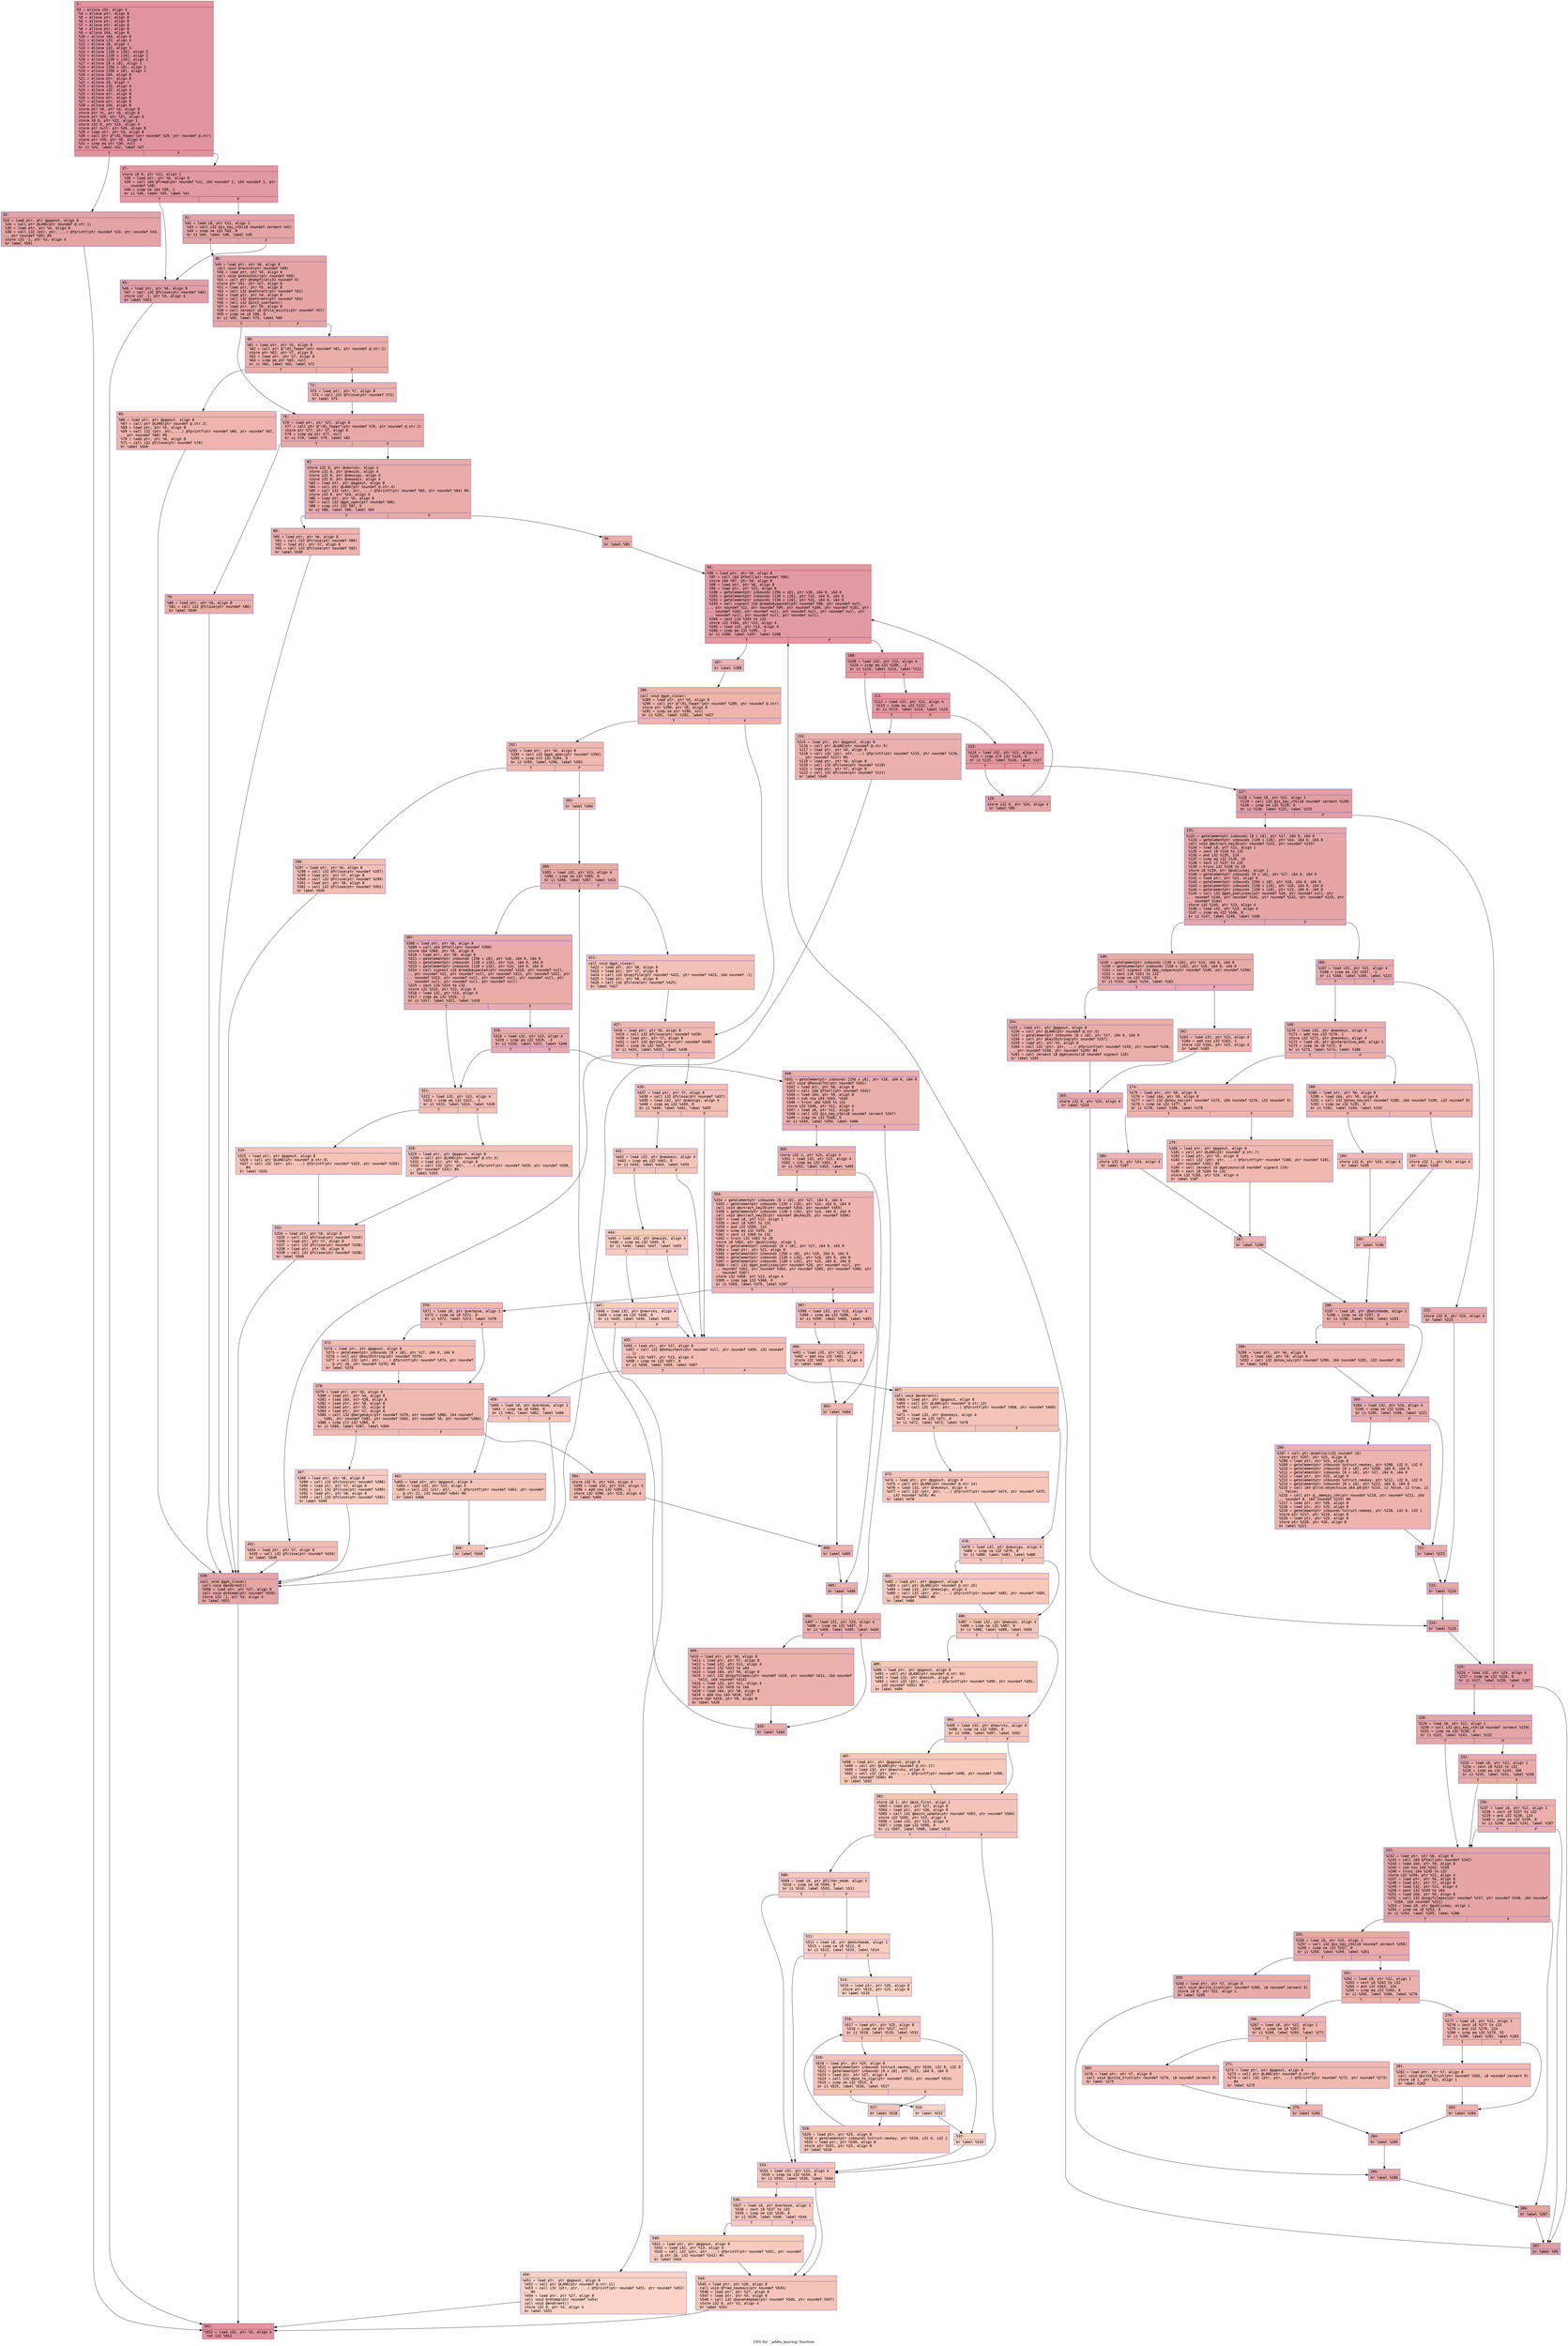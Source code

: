 digraph "CFG for '_addto_keyring' function" {
	label="CFG for '_addto_keyring' function";

	Node0x600001f764e0 [shape=record,color="#b70d28ff", style=filled, fillcolor="#b70d2870" fontname="Courier",label="{2:\l|  %3 = alloca i32, align 4\l  %4 = alloca ptr, align 8\l  %5 = alloca ptr, align 8\l  %6 = alloca ptr, align 8\l  %7 = alloca ptr, align 8\l  %8 = alloca ptr, align 8\l  %9 = alloca i64, align 8\l  %10 = alloca i64, align 8\l  %11 = alloca i32, align 4\l  %12 = alloca i8, align 1\l  %13 = alloca i32, align 4\l  %14 = alloca [130 x i16], align 2\l  %15 = alloca [130 x i16], align 2\l  %16 = alloca [130 x i16], align 2\l  %17 = alloca [8 x i8], align 1\l  %18 = alloca [256 x i8], align 1\l  %19 = alloca [256 x i8], align 1\l  %20 = alloca i64, align 8\l  %21 = alloca ptr, align 8\l  %22 = alloca i8, align 1\l  %23 = alloca i32, align 4\l  %24 = alloca i32, align 4\l  %25 = alloca ptr, align 8\l  %26 = alloca ptr, align 8\l  %27 = alloca ptr, align 8\l  %28 = alloca i64, align 8\l  store ptr %0, ptr %4, align 8\l  store ptr %1, ptr %5, align 8\l  store ptr %20, ptr %21, align 8\l  store i8 0, ptr %22, align 1\l  store i32 0, ptr %23, align 4\l  store ptr null, ptr %26, align 8\l  %29 = load ptr, ptr %4, align 8\l  %30 = call ptr @\"\\01_fopen\"(ptr noundef %29, ptr noundef @.str)\l  store ptr %30, ptr %6, align 8\l  %31 = icmp eq ptr %30, null\l  br i1 %31, label %32, label %37\l|{<s0>T|<s1>F}}"];
	Node0x600001f764e0:s0 -> Node0x600001f76530[tooltip="2 -> 32\nProbability 37.50%" ];
	Node0x600001f764e0:s1 -> Node0x600001f76580[tooltip="2 -> 37\nProbability 62.50%" ];
	Node0x600001f76530 [shape=record,color="#3d50c3ff", style=filled, fillcolor="#c32e3170" fontname="Courier",label="{32:\l|  %33 = load ptr, ptr @pgpout, align 8\l  %34 = call ptr @LANG(ptr noundef @.str.1)\l  %35 = load ptr, ptr %4, align 8\l  %36 = call i32 (ptr, ptr, ...) @fprintf(ptr noundef %33, ptr noundef %34,\l... ptr noundef %35) #4\l  store i32 -1, ptr %3, align 4\l  br label %551\l}"];
	Node0x600001f76530 -> Node0x600001f70c80[tooltip="32 -> 551\nProbability 100.00%" ];
	Node0x600001f76580 [shape=record,color="#b70d28ff", style=filled, fillcolor="#bb1b2c70" fontname="Courier",label="{37:\l|  store i8 0, ptr %12, align 1\l  %38 = load ptr, ptr %6, align 8\l  %39 = call i64 @fread(ptr noundef %12, i64 noundef 1, i64 noundef 1, ptr\l... noundef %38)\l  %40 = icmp ne i64 %39, 1\l  br i1 %40, label %45, label %41\l|{<s0>T|<s1>F}}"];
	Node0x600001f76580:s0 -> Node0x600001f76620[tooltip="37 -> 45\nProbability 50.00%" ];
	Node0x600001f76580:s1 -> Node0x600001f765d0[tooltip="37 -> 41\nProbability 50.00%" ];
	Node0x600001f765d0 [shape=record,color="#3d50c3ff", style=filled, fillcolor="#c32e3170" fontname="Courier",label="{41:\l|  %42 = load i8, ptr %12, align 1\l  %43 = call i32 @is_key_ctb(i8 noundef zeroext %42)\l  %44 = icmp ne i32 %43, 0\l  br i1 %44, label %48, label %45\l|{<s0>T|<s1>F}}"];
	Node0x600001f765d0:s0 -> Node0x600001f76670[tooltip="41 -> 48\nProbability 62.50%" ];
	Node0x600001f765d0:s1 -> Node0x600001f76620[tooltip="41 -> 45\nProbability 37.50%" ];
	Node0x600001f76620 [shape=record,color="#3d50c3ff", style=filled, fillcolor="#be242e70" fontname="Courier",label="{45:\l|  %46 = load ptr, ptr %6, align 8\l  %47 = call i32 @fclose(ptr noundef %46)\l  store i32 -1, ptr %3, align 4\l  br label %551\l}"];
	Node0x600001f76620 -> Node0x600001f70c80[tooltip="45 -> 551\nProbability 100.00%" ];
	Node0x600001f76670 [shape=record,color="#3d50c3ff", style=filled, fillcolor="#c5333470" fontname="Courier",label="{48:\l|  %49 = load ptr, ptr %6, align 8\l  call void @rewind(ptr noundef %49)\l  %50 = load ptr, ptr %5, align 8\l  call void @setoutdir(ptr noundef %50)\l  %51 = call ptr @tempfile(i32 noundef 0)\l  store ptr %51, ptr %27, align 8\l  %52 = load ptr, ptr %5, align 8\l  %53 = call i32 @setkrent(ptr noundef %52)\l  %54 = load ptr, ptr %4, align 8\l  %55 = call i32 @setkrent(ptr noundef %54)\l  %56 = call i32 @init_userhash()\l  %57 = load ptr, ptr %5, align 8\l  %58 = call zeroext i8 @file_exists(ptr noundef %57)\l  %59 = icmp ne i8 %58, 0\l  br i1 %59, label %75, label %60\l|{<s0>T|<s1>F}}"];
	Node0x600001f76670:s0 -> Node0x600001f767b0[tooltip="48 -> 75\nProbability 62.50%" ];
	Node0x600001f76670:s1 -> Node0x600001f766c0[tooltip="48 -> 60\nProbability 37.50%" ];
	Node0x600001f766c0 [shape=record,color="#3d50c3ff", style=filled, fillcolor="#d0473d70" fontname="Courier",label="{60:\l|  %61 = load ptr, ptr %5, align 8\l  %62 = call ptr @\"\\01_fopen\"(ptr noundef %61, ptr noundef @.str.2)\l  store ptr %62, ptr %7, align 8\l  %63 = load ptr, ptr %7, align 8\l  %64 = icmp eq ptr %63, null\l  br i1 %64, label %65, label %72\l|{<s0>T|<s1>F}}"];
	Node0x600001f766c0:s0 -> Node0x600001f76710[tooltip="60 -> 65\nProbability 37.50%" ];
	Node0x600001f766c0:s1 -> Node0x600001f76760[tooltip="60 -> 72\nProbability 62.50%" ];
	Node0x600001f76710 [shape=record,color="#3d50c3ff", style=filled, fillcolor="#d8564670" fontname="Courier",label="{65:\l|  %66 = load ptr, ptr @pgpout, align 8\l  %67 = call ptr @LANG(ptr noundef @.str.3)\l  %68 = load ptr, ptr %5, align 8\l  %69 = call i32 (ptr, ptr, ...) @fprintf(ptr noundef %66, ptr noundef %67,\l... ptr noundef %68) #4\l  %70 = load ptr, ptr %6, align 8\l  %71 = call i32 @fclose(ptr noundef %70)\l  br label %549\l}"];
	Node0x600001f76710 -> Node0x600001f70c30[tooltip="65 -> 549\nProbability 100.00%" ];
	Node0x600001f76760 [shape=record,color="#3d50c3ff", style=filled, fillcolor="#d24b4070" fontname="Courier",label="{72:\l|  %73 = load ptr, ptr %7, align 8\l  %74 = call i32 @fclose(ptr noundef %73)\l  br label %75\l}"];
	Node0x600001f76760 -> Node0x600001f767b0[tooltip="72 -> 75\nProbability 100.00%" ];
	Node0x600001f767b0 [shape=record,color="#3d50c3ff", style=filled, fillcolor="#ca3b3770" fontname="Courier",label="{75:\l|  %76 = load ptr, ptr %27, align 8\l  %77 = call ptr @\"\\01_fopen\"(ptr noundef %76, ptr noundef @.str.2)\l  store ptr %77, ptr %7, align 8\l  %78 = icmp eq ptr %77, null\l  br i1 %78, label %79, label %82\l|{<s0>T|<s1>F}}"];
	Node0x600001f767b0:s0 -> Node0x600001f76800[tooltip="75 -> 79\nProbability 37.50%" ];
	Node0x600001f767b0:s1 -> Node0x600001f76850[tooltip="75 -> 82\nProbability 62.50%" ];
	Node0x600001f76800 [shape=record,color="#3d50c3ff", style=filled, fillcolor="#d0473d70" fontname="Courier",label="{79:\l|  %80 = load ptr, ptr %6, align 8\l  %81 = call i32 @fclose(ptr noundef %80)\l  br label %549\l}"];
	Node0x600001f76800 -> Node0x600001f70c30[tooltip="79 -> 549\nProbability 100.00%" ];
	Node0x600001f76850 [shape=record,color="#3d50c3ff", style=filled, fillcolor="#cc403a70" fontname="Courier",label="{82:\l|  store i32 0, ptr @newrvks, align 4\l  store i32 0, ptr @newids, align 4\l  store i32 0, ptr @newsigs, align 4\l  store i32 0, ptr @newkeys, align 4\l  %83 = load ptr, ptr @pgpout, align 8\l  %84 = call ptr @LANG(ptr noundef @.str.4)\l  %85 = call i32 (ptr, ptr, ...) @fprintf(ptr noundef %83, ptr noundef %84) #4\l  store i32 0, ptr %24, align 4\l  %86 = load ptr, ptr %5, align 8\l  %87 = call i32 @gpk_open(ptr noundef %86)\l  %88 = icmp slt i32 %87, 0\l  br i1 %88, label %89, label %94\l|{<s0>T|<s1>F}}"];
	Node0x600001f76850:s0 -> Node0x600001f768a0[tooltip="82 -> 89\nProbability 37.50%" ];
	Node0x600001f76850:s1 -> Node0x600001f768f0[tooltip="82 -> 94\nProbability 62.50%" ];
	Node0x600001f768a0 [shape=record,color="#3d50c3ff", style=filled, fillcolor="#d6524470" fontname="Courier",label="{89:\l|  %90 = load ptr, ptr %6, align 8\l  %91 = call i32 @fclose(ptr noundef %90)\l  %92 = load ptr, ptr %7, align 8\l  %93 = call i32 @fclose(ptr noundef %92)\l  br label %549\l}"];
	Node0x600001f768a0 -> Node0x600001f70c30[tooltip="89 -> 549\nProbability 100.00%" ];
	Node0x600001f768f0 [shape=record,color="#3d50c3ff", style=filled, fillcolor="#d0473d70" fontname="Courier",label="{94:\l|  br label %95\l}"];
	Node0x600001f768f0 -> Node0x600001f76940[tooltip="94 -> 95\nProbability 100.00%" ];
	Node0x600001f76940 [shape=record,color="#b70d28ff", style=filled, fillcolor="#bb1b2c70" fontname="Courier",label="{95:\l|  %96 = load ptr, ptr %6, align 8\l  %97 = call i64 @ftell(ptr noundef %96)\l  store i64 %97, ptr %9, align 8\l  %98 = load ptr, ptr %6, align 8\l  %99 = load ptr, ptr %21, align 8\l  %100 = getelementptr inbounds [256 x i8], ptr %18, i64 0, i64 0\l  %101 = getelementptr inbounds [130 x i16], ptr %14, i64 0, i64 0\l  %102 = getelementptr inbounds [130 x i16], ptr %15, i64 0, i64 0\l  %103 = call signext i16 @readkeypacket(ptr noundef %98, ptr noundef null,\l... ptr noundef %12, ptr noundef %99, ptr noundef %100, ptr noundef %101, ptr\l... noundef %102, ptr noundef null, ptr noundef null, ptr noundef null, ptr\l... noundef null, ptr noundef null, ptr noundef null)\l  %104 = sext i16 %103 to i32\l  store i32 %104, ptr %13, align 4\l  %105 = load i32, ptr %13, align 4\l  %106 = icmp eq i32 %105, -1\l  br i1 %106, label %107, label %108\l|{<s0>T|<s1>F}}"];
	Node0x600001f76940:s0 -> Node0x600001f76990[tooltip="95 -> 107\nProbability 3.12%" ];
	Node0x600001f76940:s1 -> Node0x600001f769e0[tooltip="95 -> 108\nProbability 96.88%" ];
	Node0x600001f76990 [shape=record,color="#3d50c3ff", style=filled, fillcolor="#d8564670" fontname="Courier",label="{107:\l|  br label %288\l}"];
	Node0x600001f76990 -> Node0x600001f778e0[tooltip="107 -> 288\nProbability 100.00%" ];
	Node0x600001f769e0 [shape=record,color="#b70d28ff", style=filled, fillcolor="#bb1b2c70" fontname="Courier",label="{108:\l|  %109 = load i32, ptr %13, align 4\l  %110 = icmp eq i32 %109, -2\l  br i1 %110, label %114, label %111\l|{<s0>T|<s1>F}}"];
	Node0x600001f769e0:s0 -> Node0x600001f76a80[tooltip="108 -> 114\nProbability 3.12%" ];
	Node0x600001f769e0:s1 -> Node0x600001f76a30[tooltip="108 -> 111\nProbability 96.88%" ];
	Node0x600001f76a30 [shape=record,color="#b70d28ff", style=filled, fillcolor="#bb1b2c70" fontname="Courier",label="{111:\l|  %112 = load i32, ptr %13, align 4\l  %113 = icmp eq i32 %112, -3\l  br i1 %113, label %114, label %123\l|{<s0>T|<s1>F}}"];
	Node0x600001f76a30:s0 -> Node0x600001f76a80[tooltip="111 -> 114\nProbability 3.12%" ];
	Node0x600001f76a30:s1 -> Node0x600001f76ad0[tooltip="111 -> 123\nProbability 96.88%" ];
	Node0x600001f76a80 [shape=record,color="#3d50c3ff", style=filled, fillcolor="#d24b4070" fontname="Courier",label="{114:\l|  %115 = load ptr, ptr @pgpout, align 8\l  %116 = call ptr @LANG(ptr noundef @.str.5)\l  %117 = load ptr, ptr %4, align 8\l  %118 = call i32 (ptr, ptr, ...) @fprintf(ptr noundef %115, ptr noundef %116,\l... ptr noundef %117) #4\l  %119 = load ptr, ptr %6, align 8\l  %120 = call i32 @fclose(ptr noundef %119)\l  %121 = load ptr, ptr %7, align 8\l  %122 = call i32 @fclose(ptr noundef %121)\l  br label %549\l}"];
	Node0x600001f76a80 -> Node0x600001f70c30[tooltip="114 -> 549\nProbability 100.00%" ];
	Node0x600001f76ad0 [shape=record,color="#b70d28ff", style=filled, fillcolor="#bb1b2c70" fontname="Courier",label="{123:\l|  %124 = load i32, ptr %13, align 4\l  %125 = icmp slt i32 %124, 0\l  br i1 %125, label %126, label %127\l|{<s0>T|<s1>F}}"];
	Node0x600001f76ad0:s0 -> Node0x600001f76b20[tooltip="123 -> 126\nProbability 37.50%" ];
	Node0x600001f76ad0:s1 -> Node0x600001f76b70[tooltip="123 -> 127\nProbability 62.50%" ];
	Node0x600001f76b20 [shape=record,color="#3d50c3ff", style=filled, fillcolor="#c5333470" fontname="Courier",label="{126:\l|  store i32 0, ptr %24, align 4\l  br label %95\l}"];
	Node0x600001f76b20 -> Node0x600001f76940[tooltip="126 -> 95\nProbability 100.00%" ];
	Node0x600001f76b70 [shape=record,color="#3d50c3ff", style=filled, fillcolor="#be242e70" fontname="Courier",label="{127:\l|  %128 = load i8, ptr %12, align 1\l  %129 = call i32 @is_key_ctb(i8 noundef zeroext %128)\l  %130 = icmp ne i32 %129, 0\l  br i1 %130, label %131, label %225\l|{<s0>T|<s1>F}}"];
	Node0x600001f76b70:s0 -> Node0x600001f76bc0[tooltip="127 -> 131\nProbability 62.50%" ];
	Node0x600001f76b70:s1 -> Node0x600001f772f0[tooltip="127 -> 225\nProbability 37.50%" ];
	Node0x600001f76bc0 [shape=record,color="#3d50c3ff", style=filled, fillcolor="#c5333470" fontname="Courier",label="{131:\l|  %132 = getelementptr inbounds [8 x i8], ptr %17, i64 0, i64 0\l  %133 = getelementptr inbounds [130 x i16], ptr %14, i64 0, i64 0\l  call void @extract_keyID(ptr noundef %132, ptr noundef %133)\l  %134 = load i8, ptr %12, align 1\l  %135 = zext i8 %134 to i32\l  %136 = and i32 %135, 124\l  %137 = icmp eq i32 %136, 24\l  %138 = zext i1 %137 to i32\l  %139 = trunc i32 %138 to i8\l  store i8 %139, ptr @publickey, align 1\l  %140 = getelementptr inbounds [8 x i8], ptr %17, i64 0, i64 0\l  %141 = load ptr, ptr %21, align 8\l  %142 = getelementptr inbounds [256 x i8], ptr %18, i64 0, i64 0\l  %143 = getelementptr inbounds [130 x i16], ptr %16, i64 0, i64 0\l  %144 = getelementptr inbounds [130 x i16], ptr %15, i64 0, i64 0\l  %145 = call i32 @get_publickey(ptr noundef %10, ptr noundef null, ptr\l... noundef %140, ptr noundef %141, ptr noundef %142, ptr noundef %143, ptr\l... noundef %144)\l  store i32 %145, ptr %13, align 4\l  %146 = load i32, ptr %13, align 4\l  %147 = icmp eq i32 %146, 0\l  br i1 %147, label %148, label %166\l|{<s0>T|<s1>F}}"];
	Node0x600001f76bc0:s0 -> Node0x600001f76c10[tooltip="131 -> 148\nProbability 37.50%" ];
	Node0x600001f76bc0:s1 -> Node0x600001f76d50[tooltip="131 -> 166\nProbability 62.50%" ];
	Node0x600001f76c10 [shape=record,color="#3d50c3ff", style=filled, fillcolor="#cc403a70" fontname="Courier",label="{148:\l|  %149 = getelementptr inbounds [130 x i16], ptr %14, i64 0, i64 0\l  %150 = getelementptr inbounds [130 x i16], ptr %16, i64 0, i64 0\l  %151 = call signext i16 @mp_compare(ptr noundef %149, ptr noundef %150)\l  %152 = sext i16 %151 to i32\l  %153 = icmp ne i32 %152, 0\l  br i1 %153, label %154, label %162\l|{<s0>T|<s1>F}}"];
	Node0x600001f76c10:s0 -> Node0x600001f76c60[tooltip="148 -> 154\nProbability 62.50%" ];
	Node0x600001f76c10:s1 -> Node0x600001f76cb0[tooltip="148 -> 162\nProbability 37.50%" ];
	Node0x600001f76c60 [shape=record,color="#3d50c3ff", style=filled, fillcolor="#d0473d70" fontname="Courier",label="{154:\l|  %155 = load ptr, ptr @pgpout, align 8\l  %156 = call ptr @LANG(ptr noundef @.str.6)\l  %157 = getelementptr inbounds [8 x i8], ptr %17, i64 0, i64 0\l  %158 = call ptr @keyIDstring(ptr noundef %157)\l  %159 = load ptr, ptr %5, align 8\l  %160 = call i32 (ptr, ptr, ...) @fprintf(ptr noundef %155, ptr noundef %156,\l... ptr noundef %158, ptr noundef %159) #4\l  %161 = call zeroext i8 @getyesno(i8 noundef signext 110)\l  br label %165\l}"];
	Node0x600001f76c60 -> Node0x600001f76d00[tooltip="154 -> 165\nProbability 100.00%" ];
	Node0x600001f76cb0 [shape=record,color="#3d50c3ff", style=filled, fillcolor="#d6524470" fontname="Courier",label="{162:\l|  %163 = load i32, ptr %23, align 4\l  %164 = add nsw i32 %163, 1\l  store i32 %164, ptr %23, align 4\l  br label %165\l}"];
	Node0x600001f76cb0 -> Node0x600001f76d00[tooltip="162 -> 165\nProbability 100.00%" ];
	Node0x600001f76d00 [shape=record,color="#3d50c3ff", style=filled, fillcolor="#cc403a70" fontname="Courier",label="{165:\l|  store i32 0, ptr %24, align 4\l  br label %224\l}"];
	Node0x600001f76d00 -> Node0x600001f772a0[tooltip="165 -> 224\nProbability 100.00%" ];
	Node0x600001f76d50 [shape=record,color="#3d50c3ff", style=filled, fillcolor="#ca3b3770" fontname="Courier",label="{166:\l|  %167 = load i32, ptr %13, align 4\l  %168 = icmp eq i32 %167, -1\l  br i1 %168, label %169, label %222\l|{<s0>T|<s1>F}}"];
	Node0x600001f76d50:s0 -> Node0x600001f76da0[tooltip="166 -> 169\nProbability 37.50%" ];
	Node0x600001f76d50:s1 -> Node0x600001f77200[tooltip="166 -> 222\nProbability 62.50%" ];
	Node0x600001f76da0 [shape=record,color="#3d50c3ff", style=filled, fillcolor="#d0473d70" fontname="Courier",label="{169:\l|  %170 = load i32, ptr @newkeys, align 4\l  %171 = add nsw i32 %170, 1\l  store i32 %171, ptr @newkeys, align 4\l  %172 = load i8, ptr @interactive_add, align 1\l  %173 = icmp ne i8 %172, 0\l  br i1 %173, label %174, label %188\l|{<s0>T|<s1>F}}"];
	Node0x600001f76da0:s0 -> Node0x600001f76df0[tooltip="169 -> 174\nProbability 62.50%" ];
	Node0x600001f76da0:s1 -> Node0x600001f76f30[tooltip="169 -> 188\nProbability 37.50%" ];
	Node0x600001f76df0 [shape=record,color="#3d50c3ff", style=filled, fillcolor="#d6524470" fontname="Courier",label="{174:\l|  %175 = load ptr, ptr %6, align 8\l  %176 = load i64, ptr %9, align 8\l  %177 = call i32 @show_key(ptr noundef %175, i64 noundef %176, i32 noundef 3)\l  %178 = icmp ne i32 %177, 0\l  br i1 %178, label %186, label %179\l|{<s0>T|<s1>F}}"];
	Node0x600001f76df0:s0 -> Node0x600001f76e90[tooltip="174 -> 186\nProbability 62.50%" ];
	Node0x600001f76df0:s1 -> Node0x600001f76e40[tooltip="174 -> 179\nProbability 37.50%" ];
	Node0x600001f76e40 [shape=record,color="#3d50c3ff", style=filled, fillcolor="#dc5d4a70" fontname="Courier",label="{179:\l|  %180 = load ptr, ptr @pgpout, align 8\l  %181 = call ptr @LANG(ptr noundef @.str.7)\l  %182 = load ptr, ptr %5, align 8\l  %183 = call i32 (ptr, ptr, ...) @fprintf(ptr noundef %180, ptr noundef %181,\l... ptr noundef %182) #4\l  %184 = call zeroext i8 @getyesno(i8 noundef signext 110)\l  %185 = zext i8 %184 to i32\l  store i32 %185, ptr %24, align 4\l  br label %187\l}"];
	Node0x600001f76e40 -> Node0x600001f76ee0[tooltip="179 -> 187\nProbability 100.00%" ];
	Node0x600001f76e90 [shape=record,color="#3d50c3ff", style=filled, fillcolor="#d8564670" fontname="Courier",label="{186:\l|  store i32 0, ptr %24, align 4\l  br label %187\l}"];
	Node0x600001f76e90 -> Node0x600001f76ee0[tooltip="186 -> 187\nProbability 100.00%" ];
	Node0x600001f76ee0 [shape=record,color="#3d50c3ff", style=filled, fillcolor="#d6524470" fontname="Courier",label="{187:\l|  br label %196\l}"];
	Node0x600001f76ee0 -> Node0x600001f77070[tooltip="187 -> 196\nProbability 100.00%" ];
	Node0x600001f76f30 [shape=record,color="#3d50c3ff", style=filled, fillcolor="#d8564670" fontname="Courier",label="{188:\l|  %189 = load ptr, ptr %6, align 8\l  %190 = load i64, ptr %9, align 8\l  %191 = call i32 @show_key(ptr noundef %189, i64 noundef %190, i32 noundef 8)\l  %192 = icmp ne i32 %191, 0\l  br i1 %192, label %194, label %193\l|{<s0>T|<s1>F}}"];
	Node0x600001f76f30:s0 -> Node0x600001f76fd0[tooltip="188 -> 194\nProbability 62.50%" ];
	Node0x600001f76f30:s1 -> Node0x600001f76f80[tooltip="188 -> 193\nProbability 37.50%" ];
	Node0x600001f76f80 [shape=record,color="#3d50c3ff", style=filled, fillcolor="#e1675170" fontname="Courier",label="{193:\l|  store i32 1, ptr %24, align 4\l  br label %195\l}"];
	Node0x600001f76f80 -> Node0x600001f77020[tooltip="193 -> 195\nProbability 100.00%" ];
	Node0x600001f76fd0 [shape=record,color="#3d50c3ff", style=filled, fillcolor="#dc5d4a70" fontname="Courier",label="{194:\l|  store i32 0, ptr %24, align 4\l  br label %195\l}"];
	Node0x600001f76fd0 -> Node0x600001f77020[tooltip="194 -> 195\nProbability 100.00%" ];
	Node0x600001f77020 [shape=record,color="#3d50c3ff", style=filled, fillcolor="#d8564670" fontname="Courier",label="{195:\l|  br label %196\l}"];
	Node0x600001f77020 -> Node0x600001f77070[tooltip="195 -> 196\nProbability 100.00%" ];
	Node0x600001f77070 [shape=record,color="#3d50c3ff", style=filled, fillcolor="#d0473d70" fontname="Courier",label="{196:\l|  %197 = load i8, ptr @batchmode, align 1\l  %198 = icmp ne i8 %197, 0\l  br i1 %198, label %199, label %203\l|{<s0>T|<s1>F}}"];
	Node0x600001f77070:s0 -> Node0x600001f770c0[tooltip="196 -> 199\nProbability 62.50%" ];
	Node0x600001f77070:s1 -> Node0x600001f77110[tooltip="196 -> 203\nProbability 37.50%" ];
	Node0x600001f770c0 [shape=record,color="#3d50c3ff", style=filled, fillcolor="#d6524470" fontname="Courier",label="{199:\l|  %200 = load ptr, ptr %6, align 8\l  %201 = load i64, ptr %9, align 8\l  %202 = call i32 @show_key(ptr noundef %200, i64 noundef %201, i32 noundef 16)\l  br label %203\l}"];
	Node0x600001f770c0 -> Node0x600001f77110[tooltip="199 -> 203\nProbability 100.00%" ];
	Node0x600001f77110 [shape=record,color="#3d50c3ff", style=filled, fillcolor="#d0473d70" fontname="Courier",label="{203:\l|  %204 = load i32, ptr %24, align 4\l  %205 = icmp ne i32 %204, 0\l  br i1 %205, label %206, label %221\l|{<s0>T|<s1>F}}"];
	Node0x600001f77110:s0 -> Node0x600001f77160[tooltip="203 -> 206\nProbability 62.50%" ];
	Node0x600001f77110:s1 -> Node0x600001f771b0[tooltip="203 -> 221\nProbability 37.50%" ];
	Node0x600001f77160 [shape=record,color="#3d50c3ff", style=filled, fillcolor="#d6524470" fontname="Courier",label="{206:\l|  %207 = call ptr @xmalloc(i32 noundef 16)\l  store ptr %207, ptr %25, align 8\l  %208 = load ptr, ptr %25, align 8\l  %209 = getelementptr inbounds %struct.newkey, ptr %208, i32 0, i32 0\l  %210 = getelementptr inbounds [8 x i8], ptr %209, i64 0, i64 0\l  %211 = getelementptr inbounds [8 x i8], ptr %17, i64 0, i64 0\l  %212 = load ptr, ptr %25, align 8\l  %213 = getelementptr inbounds %struct.newkey, ptr %212, i32 0, i32 0\l  %214 = getelementptr inbounds [8 x i8], ptr %213, i64 0, i64 0\l  %215 = call i64 @llvm.objectsize.i64.p0(ptr %214, i1 false, i1 true, i1\l... false)\l  %216 = call ptr @__memcpy_chk(ptr noundef %210, ptr noundef %211, i64\l... noundef 8, i64 noundef %215) #4\l  %217 = load ptr, ptr %26, align 8\l  %218 = load ptr, ptr %25, align 8\l  %219 = getelementptr inbounds %struct.newkey, ptr %218, i32 0, i32 1\l  store ptr %217, ptr %219, align 8\l  %220 = load ptr, ptr %25, align 8\l  store ptr %220, ptr %26, align 8\l  br label %221\l}"];
	Node0x600001f77160 -> Node0x600001f771b0[tooltip="206 -> 221\nProbability 100.00%" ];
	Node0x600001f771b0 [shape=record,color="#3d50c3ff", style=filled, fillcolor="#d0473d70" fontname="Courier",label="{221:\l|  br label %223\l}"];
	Node0x600001f771b0 -> Node0x600001f77250[tooltip="221 -> 223\nProbability 100.00%" ];
	Node0x600001f77200 [shape=record,color="#3d50c3ff", style=filled, fillcolor="#cc403a70" fontname="Courier",label="{222:\l|  store i32 0, ptr %24, align 4\l  br label %223\l}"];
	Node0x600001f77200 -> Node0x600001f77250[tooltip="222 -> 223\nProbability 100.00%" ];
	Node0x600001f77250 [shape=record,color="#3d50c3ff", style=filled, fillcolor="#ca3b3770" fontname="Courier",label="{223:\l|  br label %224\l}"];
	Node0x600001f77250 -> Node0x600001f772a0[tooltip="223 -> 224\nProbability 100.00%" ];
	Node0x600001f772a0 [shape=record,color="#3d50c3ff", style=filled, fillcolor="#c5333470" fontname="Courier",label="{224:\l|  br label %225\l}"];
	Node0x600001f772a0 -> Node0x600001f772f0[tooltip="224 -> 225\nProbability 100.00%" ];
	Node0x600001f772f0 [shape=record,color="#3d50c3ff", style=filled, fillcolor="#be242e70" fontname="Courier",label="{225:\l|  %226 = load i32, ptr %24, align 4\l  %227 = icmp ne i32 %226, 0\l  br i1 %227, label %228, label %287\l|{<s0>T|<s1>F}}"];
	Node0x600001f772f0:s0 -> Node0x600001f77340[tooltip="225 -> 228\nProbability 62.50%" ];
	Node0x600001f772f0:s1 -> Node0x600001f77890[tooltip="225 -> 287\nProbability 37.50%" ];
	Node0x600001f77340 [shape=record,color="#3d50c3ff", style=filled, fillcolor="#c5333470" fontname="Courier",label="{228:\l|  %229 = load i8, ptr %12, align 1\l  %230 = call i32 @is_key_ctb(i8 noundef zeroext %229)\l  %231 = icmp ne i32 %230, 0\l  br i1 %231, label %241, label %232\l|{<s0>T|<s1>F}}"];
	Node0x600001f77340:s0 -> Node0x600001f77430[tooltip="228 -> 241\nProbability 62.50%" ];
	Node0x600001f77340:s1 -> Node0x600001f77390[tooltip="228 -> 232\nProbability 37.50%" ];
	Node0x600001f77390 [shape=record,color="#3d50c3ff", style=filled, fillcolor="#cc403a70" fontname="Courier",label="{232:\l|  %233 = load i8, ptr %12, align 1\l  %234 = zext i8 %233 to i32\l  %235 = icmp eq i32 %234, 180\l  br i1 %235, label %241, label %236\l|{<s0>T|<s1>F}}"];
	Node0x600001f77390:s0 -> Node0x600001f77430[tooltip="232 -> 241\nProbability 50.00%" ];
	Node0x600001f77390:s1 -> Node0x600001f773e0[tooltip="232 -> 236\nProbability 50.00%" ];
	Node0x600001f773e0 [shape=record,color="#3d50c3ff", style=filled, fillcolor="#d24b4070" fontname="Courier",label="{236:\l|  %237 = load i8, ptr %12, align 1\l  %238 = zext i8 %237 to i32\l  %239 = and i32 %238, 124\l  %240 = icmp eq i32 %239, 8\l  br i1 %240, label %241, label %287\l|{<s0>T|<s1>F}}"];
	Node0x600001f773e0:s0 -> Node0x600001f77430[tooltip="236 -> 241\nProbability 50.00%" ];
	Node0x600001f773e0:s1 -> Node0x600001f77890[tooltip="236 -> 287\nProbability 50.00%" ];
	Node0x600001f77430 [shape=record,color="#3d50c3ff", style=filled, fillcolor="#c5333470" fontname="Courier",label="{241:\l|  %242 = load ptr, ptr %6, align 8\l  %243 = call i64 @ftell(ptr noundef %242)\l  %244 = load i64, ptr %9, align 8\l  %245 = sub nsw i64 %243, %244\l  %246 = trunc i64 %245 to i32\l  store i32 %246, ptr %11, align 4\l  %247 = load ptr, ptr %6, align 8\l  %248 = load ptr, ptr %7, align 8\l  %249 = load i32, ptr %11, align 4\l  %250 = sext i32 %249 to i64\l  %251 = load i64, ptr %9, align 8\l  %252 = call i32 @copyfilepos(ptr noundef %247, ptr noundef %248, i64 noundef\l... %250, i64 noundef %251)\l  %253 = load i8, ptr @publickey, align 1\l  %254 = icmp ne i8 %253, 0\l  br i1 %254, label %255, label %286\l|{<s0>T|<s1>F}}"];
	Node0x600001f77430:s0 -> Node0x600001f77480[tooltip="241 -> 255\nProbability 62.50%" ];
	Node0x600001f77430:s1 -> Node0x600001f77840[tooltip="241 -> 286\nProbability 37.50%" ];
	Node0x600001f77480 [shape=record,color="#3d50c3ff", style=filled, fillcolor="#ca3b3770" fontname="Courier",label="{255:\l|  %256 = load i8, ptr %12, align 1\l  %257 = call i32 @is_key_ctb(i8 noundef zeroext %256)\l  %258 = icmp ne i32 %257, 0\l  br i1 %258, label %259, label %261\l|{<s0>T|<s1>F}}"];
	Node0x600001f77480:s0 -> Node0x600001f774d0[tooltip="255 -> 259\nProbability 62.50%" ];
	Node0x600001f77480:s1 -> Node0x600001f77520[tooltip="255 -> 261\nProbability 37.50%" ];
	Node0x600001f774d0 [shape=record,color="#3d50c3ff", style=filled, fillcolor="#cc403a70" fontname="Courier",label="{259:\l|  %260 = load ptr, ptr %7, align 8\l  call void @write_trust(ptr noundef %260, i8 noundef zeroext 0)\l  store i8 0, ptr %22, align 1\l  br label %285\l}"];
	Node0x600001f774d0 -> Node0x600001f777f0[tooltip="259 -> 285\nProbability 100.00%" ];
	Node0x600001f77520 [shape=record,color="#3d50c3ff", style=filled, fillcolor="#d24b4070" fontname="Courier",label="{261:\l|  %262 = load i8, ptr %12, align 1\l  %263 = zext i8 %262 to i32\l  %264 = and i32 %263, 124\l  %265 = icmp eq i32 %264, 8\l  br i1 %265, label %266, label %276\l|{<s0>T|<s1>F}}"];
	Node0x600001f77520:s0 -> Node0x600001f77570[tooltip="261 -> 266\nProbability 50.00%" ];
	Node0x600001f77520:s1 -> Node0x600001f776b0[tooltip="261 -> 276\nProbability 50.00%" ];
	Node0x600001f77570 [shape=record,color="#3d50c3ff", style=filled, fillcolor="#d8564670" fontname="Courier",label="{266:\l|  %267 = load i8, ptr %22, align 1\l  %268 = icmp ne i8 %267, 0\l  br i1 %268, label %269, label %271\l|{<s0>T|<s1>F}}"];
	Node0x600001f77570:s0 -> Node0x600001f775c0[tooltip="266 -> 269\nProbability 62.50%" ];
	Node0x600001f77570:s1 -> Node0x600001f77610[tooltip="266 -> 271\nProbability 37.50%" ];
	Node0x600001f775c0 [shape=record,color="#3d50c3ff", style=filled, fillcolor="#dc5d4a70" fontname="Courier",label="{269:\l|  %270 = load ptr, ptr %7, align 8\l  call void @write_trust(ptr noundef %270, i8 noundef zeroext 0)\l  br label %275\l}"];
	Node0x600001f775c0 -> Node0x600001f77660[tooltip="269 -> 275\nProbability 100.00%" ];
	Node0x600001f77610 [shape=record,color="#3d50c3ff", style=filled, fillcolor="#de614d70" fontname="Courier",label="{271:\l|  %272 = load ptr, ptr @pgpout, align 8\l  %273 = call ptr @LANG(ptr noundef @.str.8)\l  %274 = call i32 (ptr, ptr, ...) @fprintf(ptr noundef %272, ptr noundef %273)\l... #4\l  br label %275\l}"];
	Node0x600001f77610 -> Node0x600001f77660[tooltip="271 -> 275\nProbability 100.00%" ];
	Node0x600001f77660 [shape=record,color="#3d50c3ff", style=filled, fillcolor="#d8564670" fontname="Courier",label="{275:\l|  br label %284\l}"];
	Node0x600001f77660 -> Node0x600001f777a0[tooltip="275 -> 284\nProbability 100.00%" ];
	Node0x600001f776b0 [shape=record,color="#3d50c3ff", style=filled, fillcolor="#d8564670" fontname="Courier",label="{276:\l|  %277 = load i8, ptr %12, align 1\l  %278 = zext i8 %277 to i32\l  %279 = and i32 %278, 124\l  %280 = icmp eq i32 %279, 52\l  br i1 %280, label %281, label %283\l|{<s0>T|<s1>F}}"];
	Node0x600001f776b0:s0 -> Node0x600001f77700[tooltip="276 -> 281\nProbability 50.00%" ];
	Node0x600001f776b0:s1 -> Node0x600001f77750[tooltip="276 -> 283\nProbability 50.00%" ];
	Node0x600001f77700 [shape=record,color="#3d50c3ff", style=filled, fillcolor="#dc5d4a70" fontname="Courier",label="{281:\l|  %282 = load ptr, ptr %7, align 8\l  call void @write_trust(ptr noundef %282, i8 noundef zeroext 0)\l  store i8 1, ptr %22, align 1\l  br label %283\l}"];
	Node0x600001f77700 -> Node0x600001f77750[tooltip="281 -> 283\nProbability 100.00%" ];
	Node0x600001f77750 [shape=record,color="#3d50c3ff", style=filled, fillcolor="#d8564670" fontname="Courier",label="{283:\l|  br label %284\l}"];
	Node0x600001f77750 -> Node0x600001f777a0[tooltip="283 -> 284\nProbability 100.00%" ];
	Node0x600001f777a0 [shape=record,color="#3d50c3ff", style=filled, fillcolor="#d24b4070" fontname="Courier",label="{284:\l|  br label %285\l}"];
	Node0x600001f777a0 -> Node0x600001f777f0[tooltip="284 -> 285\nProbability 100.00%" ];
	Node0x600001f777f0 [shape=record,color="#3d50c3ff", style=filled, fillcolor="#ca3b3770" fontname="Courier",label="{285:\l|  br label %286\l}"];
	Node0x600001f777f0 -> Node0x600001f77840[tooltip="285 -> 286\nProbability 100.00%" ];
	Node0x600001f77840 [shape=record,color="#3d50c3ff", style=filled, fillcolor="#c5333470" fontname="Courier",label="{286:\l|  br label %287\l}"];
	Node0x600001f77840 -> Node0x600001f77890[tooltip="286 -> 287\nProbability 100.00%" ];
	Node0x600001f77890 [shape=record,color="#3d50c3ff", style=filled, fillcolor="#be242e70" fontname="Courier",label="{287:\l|  br label %95\l}"];
	Node0x600001f77890 -> Node0x600001f76940[tooltip="287 -> 95\nProbability 100.00%" ];
	Node0x600001f778e0 [shape=record,color="#3d50c3ff", style=filled, fillcolor="#d8564670" fontname="Courier",label="{288:\l|  call void @gpk_close()\l  %289 = load ptr, ptr %5, align 8\l  %290 = call ptr @\"\\01_fopen\"(ptr noundef %289, ptr noundef @.str)\l  store ptr %290, ptr %8, align 8\l  %291 = icmp ne ptr %290, null\l  br i1 %291, label %292, label %427\l|{<s0>T|<s1>F}}"];
	Node0x600001f778e0:s0 -> Node0x600001f77930[tooltip="288 -> 292\nProbability 62.50%" ];
	Node0x600001f778e0:s1 -> Node0x600001f701e0[tooltip="288 -> 427\nProbability 37.50%" ];
	Node0x600001f77930 [shape=record,color="#3d50c3ff", style=filled, fillcolor="#dc5d4a70" fontname="Courier",label="{292:\l|  %293 = load ptr, ptr %4, align 8\l  %294 = call i32 @gpk_open(ptr noundef %293)\l  %295 = icmp slt i32 %294, 0\l  br i1 %295, label %296, label %303\l|{<s0>T|<s1>F}}"];
	Node0x600001f77930:s0 -> Node0x600001f77980[tooltip="292 -> 296\nProbability 37.50%" ];
	Node0x600001f77930:s1 -> Node0x600001f779d0[tooltip="292 -> 303\nProbability 62.50%" ];
	Node0x600001f77980 [shape=record,color="#3d50c3ff", style=filled, fillcolor="#e36c5570" fontname="Courier",label="{296:\l|  %297 = load ptr, ptr %6, align 8\l  %298 = call i32 @fclose(ptr noundef %297)\l  %299 = load ptr, ptr %7, align 8\l  %300 = call i32 @fclose(ptr noundef %299)\l  %301 = load ptr, ptr %8, align 8\l  %302 = call i32 @fclose(ptr noundef %301)\l  br label %549\l}"];
	Node0x600001f77980 -> Node0x600001f70c30[tooltip="296 -> 549\nProbability 100.00%" ];
	Node0x600001f779d0 [shape=record,color="#3d50c3ff", style=filled, fillcolor="#e1675170" fontname="Courier",label="{303:\l|  br label %304\l}"];
	Node0x600001f779d0 -> Node0x600001f77a20[tooltip="303 -> 304\nProbability 100.00%" ];
	Node0x600001f77a20 [shape=record,color="#3d50c3ff", style=filled, fillcolor="#cc403a70" fontname="Courier",label="{304:\l|  %305 = load i32, ptr %23, align 4\l  %306 = icmp ne i32 %305, 0\l  br i1 %306, label %307, label %421\l|{<s0>T|<s1>F}}"];
	Node0x600001f77a20:s0 -> Node0x600001f77a70[tooltip="304 -> 307\nProbability 96.88%" ];
	Node0x600001f77a20:s1 -> Node0x600001f70190[tooltip="304 -> 421\nProbability 3.12%" ];
	Node0x600001f77a70 [shape=record,color="#3d50c3ff", style=filled, fillcolor="#cc403a70" fontname="Courier",label="{307:\l|  %308 = load ptr, ptr %8, align 8\l  %309 = call i64 @ftell(ptr noundef %308)\l  store i64 %309, ptr %9, align 8\l  %310 = load ptr, ptr %8, align 8\l  %311 = getelementptr inbounds [256 x i8], ptr %18, i64 0, i64 0\l  %312 = getelementptr inbounds [130 x i16], ptr %14, i64 0, i64 0\l  %313 = getelementptr inbounds [130 x i16], ptr %15, i64 0, i64 0\l  %314 = call signext i16 @readkeypacket(ptr noundef %310, ptr noundef null,\l... ptr noundef %12, ptr noundef null, ptr noundef %311, ptr noundef %312, ptr\l... noundef %313, ptr noundef null, ptr noundef null, ptr noundef null, ptr\l... noundef null, ptr noundef null, ptr noundef null)\l  %315 = sext i16 %314 to i32\l  store i32 %315, ptr %13, align 4\l  %316 = load i32, ptr %13, align 4\l  %317 = icmp eq i32 %316, -1\l  br i1 %317, label %321, label %318\l|{<s0>T|<s1>F}}"];
	Node0x600001f77a70:s0 -> Node0x600001f77b10[tooltip="307 -> 321\nProbability 3.12%" ];
	Node0x600001f77a70:s1 -> Node0x600001f77ac0[tooltip="307 -> 318\nProbability 96.88%" ];
	Node0x600001f77ac0 [shape=record,color="#3d50c3ff", style=filled, fillcolor="#cc403a70" fontname="Courier",label="{318:\l|  %319 = load i32, ptr %13, align 4\l  %320 = icmp eq i32 %319, -3\l  br i1 %320, label %321, label %340\l|{<s0>T|<s1>F}}"];
	Node0x600001f77ac0:s0 -> Node0x600001f77b10[tooltip="318 -> 321\nProbability 3.12%" ];
	Node0x600001f77ac0:s1 -> Node0x600001f77c50[tooltip="318 -> 340\nProbability 96.88%" ];
	Node0x600001f77b10 [shape=record,color="#3d50c3ff", style=filled, fillcolor="#e36c5570" fontname="Courier",label="{321:\l|  %322 = load i32, ptr %13, align 4\l  %323 = icmp eq i32 %322, -1\l  br i1 %323, label %324, label %328\l|{<s0>T|<s1>F}}"];
	Node0x600001f77b10:s0 -> Node0x600001f77b60[tooltip="321 -> 324\nProbability 37.50%" ];
	Node0x600001f77b10:s1 -> Node0x600001f77bb0[tooltip="321 -> 328\nProbability 62.50%" ];
	Node0x600001f77b60 [shape=record,color="#3d50c3ff", style=filled, fillcolor="#e8765c70" fontname="Courier",label="{324:\l|  %325 = load ptr, ptr @pgpout, align 8\l  %326 = call ptr @LANG(ptr noundef @.str.9)\l  %327 = call i32 (ptr, ptr, ...) @fprintf(ptr noundef %325, ptr noundef %326)\l... #4\l  br label %333\l}"];
	Node0x600001f77b60 -> Node0x600001f77c00[tooltip="324 -> 333\nProbability 100.00%" ];
	Node0x600001f77bb0 [shape=record,color="#3d50c3ff", style=filled, fillcolor="#e5705870" fontname="Courier",label="{328:\l|  %329 = load ptr, ptr @pgpout, align 8\l  %330 = call ptr @LANG(ptr noundef @.str.5)\l  %331 = load ptr, ptr %5, align 8\l  %332 = call i32 (ptr, ptr, ...) @fprintf(ptr noundef %329, ptr noundef %330,\l... ptr noundef %331) #4\l  br label %333\l}"];
	Node0x600001f77bb0 -> Node0x600001f77c00[tooltip="328 -> 333\nProbability 100.00%" ];
	Node0x600001f77c00 [shape=record,color="#3d50c3ff", style=filled, fillcolor="#e36c5570" fontname="Courier",label="{333:\l|  %334 = load ptr, ptr %6, align 8\l  %335 = call i32 @fclose(ptr noundef %334)\l  %336 = load ptr, ptr %7, align 8\l  %337 = call i32 @fclose(ptr noundef %336)\l  %338 = load ptr, ptr %8, align 8\l  %339 = call i32 @fclose(ptr noundef %338)\l  br label %549\l}"];
	Node0x600001f77c00 -> Node0x600001f70c30[tooltip="333 -> 549\nProbability 100.00%" ];
	Node0x600001f77c50 [shape=record,color="#3d50c3ff", style=filled, fillcolor="#d0473d70" fontname="Courier",label="{340:\l|  %341 = getelementptr inbounds [256 x i8], ptr %18, i64 0, i64 0\l  call void @PascalToC(ptr noundef %341)\l  %342 = load ptr, ptr %8, align 8\l  %343 = call i64 @ftell(ptr noundef %342)\l  %344 = load i64, ptr %9, align 8\l  %345 = sub nsw i64 %343, %344\l  %346 = trunc i64 %345 to i32\l  store i32 %346, ptr %11, align 4\l  %347 = load i8, ptr %12, align 1\l  %348 = call i32 @is_key_ctb(i8 noundef zeroext %347)\l  %349 = icmp ne i32 %348, 0\l  br i1 %349, label %350, label %406\l|{<s0>T|<s1>F}}"];
	Node0x600001f77c50:s0 -> Node0x600001f77ca0[tooltip="340 -> 350\nProbability 62.50%" ];
	Node0x600001f77c50:s1 -> Node0x600001f700a0[tooltip="340 -> 406\nProbability 37.50%" ];
	Node0x600001f77ca0 [shape=record,color="#3d50c3ff", style=filled, fillcolor="#d24b4070" fontname="Courier",label="{350:\l|  store i32 1, ptr %24, align 4\l  %351 = load i32, ptr %13, align 4\l  %352 = icmp eq i32 %351, 0\l  br i1 %352, label %353, label %405\l|{<s0>T|<s1>F}}"];
	Node0x600001f77ca0:s0 -> Node0x600001f77cf0[tooltip="350 -> 353\nProbability 37.50%" ];
	Node0x600001f77ca0:s1 -> Node0x600001f70050[tooltip="350 -> 405\nProbability 62.50%" ];
	Node0x600001f77cf0 [shape=record,color="#3d50c3ff", style=filled, fillcolor="#d8564670" fontname="Courier",label="{353:\l|  %354 = getelementptr inbounds [8 x i8], ptr %17, i64 0, i64 0\l  %355 = getelementptr inbounds [130 x i16], ptr %14, i64 0, i64 0\l  call void @extract_keyID(ptr noundef %354, ptr noundef %355)\l  %356 = getelementptr inbounds [130 x i16], ptr %14, i64 0, i64 0\l  call void @extract_keyID(ptr noundef @mykeyID, ptr noundef %356)\l  %357 = load i8, ptr %12, align 1\l  %358 = zext i8 %357 to i32\l  %359 = and i32 %358, 124\l  %360 = icmp eq i32 %359, 24\l  %361 = zext i1 %360 to i32\l  %362 = trunc i32 %361 to i8\l  store i8 %362, ptr @publickey, align 1\l  %363 = getelementptr inbounds [8 x i8], ptr %17, i64 0, i64 0\l  %364 = load ptr, ptr %21, align 8\l  %365 = getelementptr inbounds [256 x i8], ptr %19, i64 0, i64 0\l  %366 = getelementptr inbounds [130 x i16], ptr %16, i64 0, i64 0\l  %367 = getelementptr inbounds [130 x i16], ptr %15, i64 0, i64 0\l  %368 = call i32 @get_publickey(ptr noundef %28, ptr noundef null, ptr\l... noundef %363, ptr noundef %364, ptr noundef %365, ptr noundef %366, ptr\l... noundef %367)\l  store i32 %368, ptr %13, align 4\l  %369 = icmp sge i32 %368, 0\l  br i1 %369, label %370, label %397\l|{<s0>T|<s1>F}}"];
	Node0x600001f77cf0:s0 -> Node0x600001f77d40[tooltip="353 -> 370\nProbability 50.00%" ];
	Node0x600001f77cf0:s1 -> Node0x600001f77ed0[tooltip="353 -> 397\nProbability 50.00%" ];
	Node0x600001f77d40 [shape=record,color="#3d50c3ff", style=filled, fillcolor="#de614d70" fontname="Courier",label="{370:\l|  %371 = load i8, ptr @verbose, align 1\l  %372 = icmp ne i8 %371, 0\l  br i1 %372, label %373, label %378\l|{<s0>T|<s1>F}}"];
	Node0x600001f77d40:s0 -> Node0x600001f77d90[tooltip="370 -> 373\nProbability 62.50%" ];
	Node0x600001f77d40:s1 -> Node0x600001f77de0[tooltip="370 -> 378\nProbability 37.50%" ];
	Node0x600001f77d90 [shape=record,color="#3d50c3ff", style=filled, fillcolor="#e1675170" fontname="Courier",label="{373:\l|  %374 = load ptr, ptr @pgpout, align 8\l  %375 = getelementptr inbounds [8 x i8], ptr %17, i64 0, i64 0\l  %376 = call ptr @keyIDstring(ptr noundef %375)\l  %377 = call i32 (ptr, ptr, ...) @fprintf(ptr noundef %374, ptr noundef\l... @.str.10, ptr noundef %376) #4\l  br label %378\l}"];
	Node0x600001f77d90 -> Node0x600001f77de0[tooltip="373 -> 378\nProbability 100.00%" ];
	Node0x600001f77de0 [shape=record,color="#3d50c3ff", style=filled, fillcolor="#de614d70" fontname="Courier",label="{378:\l|  %379 = load ptr, ptr %6, align 8\l  %380 = load ptr, ptr %4, align 8\l  %381 = load i64, ptr %28, align 8\l  %382 = load ptr, ptr %8, align 8\l  %383 = load ptr, ptr %5, align 8\l  %384 = load ptr, ptr %7, align 8\l  %385 = call i32 @mergekeys(ptr noundef %379, ptr noundef %380, i64 noundef\l... %381, ptr noundef %382, ptr noundef %383, ptr noundef %9, ptr noundef %384)\l  %386 = icmp slt i32 %385, 0\l  br i1 %386, label %387, label %394\l|{<s0>T|<s1>F}}"];
	Node0x600001f77de0:s0 -> Node0x600001f77e30[tooltip="378 -> 387\nProbability 3.12%" ];
	Node0x600001f77de0:s1 -> Node0x600001f77e80[tooltip="378 -> 394\nProbability 96.88%" ];
	Node0x600001f77e30 [shape=record,color="#3d50c3ff", style=filled, fillcolor="#f08b6e70" fontname="Courier",label="{387:\l|  %388 = load ptr, ptr %6, align 8\l  %389 = call i32 @fclose(ptr noundef %388)\l  %390 = load ptr, ptr %7, align 8\l  %391 = call i32 @fclose(ptr noundef %390)\l  %392 = load ptr, ptr %8, align 8\l  %393 = call i32 @fclose(ptr noundef %392)\l  br label %549\l}"];
	Node0x600001f77e30 -> Node0x600001f70c30[tooltip="387 -> 549\nProbability 100.00%" ];
	Node0x600001f77e80 [shape=record,color="#3d50c3ff", style=filled, fillcolor="#de614d70" fontname="Courier",label="{394:\l|  store i32 0, ptr %24, align 4\l  %395 = load i32, ptr %23, align 4\l  %396 = add nsw i32 %395, -1\l  store i32 %396, ptr %23, align 4\l  br label %404\l}"];
	Node0x600001f77e80 -> Node0x600001f70000[tooltip="394 -> 404\nProbability 100.00%" ];
	Node0x600001f77ed0 [shape=record,color="#3d50c3ff", style=filled, fillcolor="#de614d70" fontname="Courier",label="{397:\l|  %398 = load i32, ptr %13, align 4\l  %399 = icmp eq i32 %398, -3\l  br i1 %399, label %400, label %403\l|{<s0>T|<s1>F}}"];
	Node0x600001f77ed0:s0 -> Node0x600001f77f20[tooltip="397 -> 400\nProbability 50.00%" ];
	Node0x600001f77ed0:s1 -> Node0x600001f77f70[tooltip="397 -> 403\nProbability 50.00%" ];
	Node0x600001f77f20 [shape=record,color="#3d50c3ff", style=filled, fillcolor="#e36c5570" fontname="Courier",label="{400:\l|  %401 = load i32, ptr %23, align 4\l  %402 = add nsw i32 %401, -1\l  store i32 %402, ptr %23, align 4\l  br label %403\l}"];
	Node0x600001f77f20 -> Node0x600001f77f70[tooltip="400 -> 403\nProbability 100.00%" ];
	Node0x600001f77f70 [shape=record,color="#3d50c3ff", style=filled, fillcolor="#de614d70" fontname="Courier",label="{403:\l|  br label %404\l}"];
	Node0x600001f77f70 -> Node0x600001f70000[tooltip="403 -> 404\nProbability 100.00%" ];
	Node0x600001f70000 [shape=record,color="#3d50c3ff", style=filled, fillcolor="#d8564670" fontname="Courier",label="{404:\l|  br label %405\l}"];
	Node0x600001f70000 -> Node0x600001f70050[tooltip="404 -> 405\nProbability 100.00%" ];
	Node0x600001f70050 [shape=record,color="#3d50c3ff", style=filled, fillcolor="#d24b4070" fontname="Courier",label="{405:\l|  br label %406\l}"];
	Node0x600001f70050 -> Node0x600001f700a0[tooltip="405 -> 406\nProbability 100.00%" ];
	Node0x600001f700a0 [shape=record,color="#3d50c3ff", style=filled, fillcolor="#d0473d70" fontname="Courier",label="{406:\l|  %407 = load i32, ptr %24, align 4\l  %408 = icmp ne i32 %407, 0\l  br i1 %408, label %409, label %420\l|{<s0>T|<s1>F}}"];
	Node0x600001f700a0:s0 -> Node0x600001f700f0[tooltip="406 -> 409\nProbability 62.50%" ];
	Node0x600001f700a0:s1 -> Node0x600001f70140[tooltip="406 -> 420\nProbability 37.50%" ];
	Node0x600001f700f0 [shape=record,color="#3d50c3ff", style=filled, fillcolor="#d24b4070" fontname="Courier",label="{409:\l|  %410 = load ptr, ptr %8, align 8\l  %411 = load ptr, ptr %7, align 8\l  %412 = load i32, ptr %11, align 4\l  %413 = sext i32 %412 to i64\l  %414 = load i64, ptr %9, align 8\l  %415 = call i32 @copyfilepos(ptr noundef %410, ptr noundef %411, i64 noundef\l... %413, i64 noundef %414)\l  %416 = load i32, ptr %11, align 4\l  %417 = sext i32 %416 to i64\l  %418 = load i64, ptr %9, align 8\l  %419 = add nsw i64 %418, %417\l  store i64 %419, ptr %9, align 8\l  br label %420\l}"];
	Node0x600001f700f0 -> Node0x600001f70140[tooltip="409 -> 420\nProbability 100.00%" ];
	Node0x600001f70140 [shape=record,color="#3d50c3ff", style=filled, fillcolor="#d0473d70" fontname="Courier",label="{420:\l|  br label %304\l}"];
	Node0x600001f70140 -> Node0x600001f77a20[tooltip="420 -> 304\nProbability 100.00%" ];
	Node0x600001f70190 [shape=record,color="#3d50c3ff", style=filled, fillcolor="#e5705870" fontname="Courier",label="{421:\l|  call void @gpk_close()\l  %422 = load ptr, ptr %8, align 8\l  %423 = load ptr, ptr %7, align 8\l  %424 = call i32 @copyfile(ptr noundef %422, ptr noundef %423, i64 noundef -1)\l  %425 = load ptr, ptr %8, align 8\l  %426 = call i32 @fclose(ptr noundef %425)\l  br label %427\l}"];
	Node0x600001f70190 -> Node0x600001f701e0[tooltip="421 -> 427\nProbability 100.00%" ];
	Node0x600001f701e0 [shape=record,color="#3d50c3ff", style=filled, fillcolor="#de614d70" fontname="Courier",label="{427:\l|  %428 = load ptr, ptr %6, align 8\l  %429 = call i32 @fclose(ptr noundef %428)\l  %430 = load ptr, ptr %7, align 8\l  %431 = call i32 @write_error(ptr noundef %430)\l  %432 = icmp ne i32 %431, 0\l  br i1 %432, label %433, label %436\l|{<s0>T|<s1>F}}"];
	Node0x600001f701e0:s0 -> Node0x600001f70230[tooltip="427 -> 433\nProbability 62.50%" ];
	Node0x600001f701e0:s1 -> Node0x600001f70280[tooltip="427 -> 436\nProbability 37.50%" ];
	Node0x600001f70230 [shape=record,color="#3d50c3ff", style=filled, fillcolor="#e1675170" fontname="Courier",label="{433:\l|  %434 = load ptr, ptr %7, align 8\l  %435 = call i32 @fclose(ptr noundef %434)\l  br label %549\l}"];
	Node0x600001f70230 -> Node0x600001f70c30[tooltip="433 -> 549\nProbability 100.00%" ];
	Node0x600001f70280 [shape=record,color="#3d50c3ff", style=filled, fillcolor="#e36c5570" fontname="Courier",label="{436:\l|  %437 = load ptr, ptr %7, align 8\l  %438 = call i32 @fclose(ptr noundef %437)\l  %439 = load i32, ptr @newsigs, align 4\l  %440 = icmp eq i32 %439, 0\l  br i1 %440, label %441, label %455\l|{<s0>T|<s1>F}}"];
	Node0x600001f70280:s0 -> Node0x600001f702d0[tooltip="436 -> 441\nProbability 37.50%" ];
	Node0x600001f70280:s1 -> Node0x600001f70410[tooltip="436 -> 455\nProbability 62.50%" ];
	Node0x600001f702d0 [shape=record,color="#3d50c3ff", style=filled, fillcolor="#e97a5f70" fontname="Courier",label="{441:\l|  %442 = load i32, ptr @newkeys, align 4\l  %443 = icmp eq i32 %442, 0\l  br i1 %443, label %444, label %455\l|{<s0>T|<s1>F}}"];
	Node0x600001f702d0:s0 -> Node0x600001f70320[tooltip="441 -> 444\nProbability 37.50%" ];
	Node0x600001f702d0:s1 -> Node0x600001f70410[tooltip="441 -> 455\nProbability 62.50%" ];
	Node0x600001f70320 [shape=record,color="#3d50c3ff", style=filled, fillcolor="#ef886b70" fontname="Courier",label="{444:\l|  %445 = load i32, ptr @newids, align 4\l  %446 = icmp eq i32 %445, 0\l  br i1 %446, label %447, label %455\l|{<s0>T|<s1>F}}"];
	Node0x600001f70320:s0 -> Node0x600001f70370[tooltip="444 -> 447\nProbability 37.50%" ];
	Node0x600001f70320:s1 -> Node0x600001f70410[tooltip="444 -> 455\nProbability 62.50%" ];
	Node0x600001f70370 [shape=record,color="#3d50c3ff", style=filled, fillcolor="#f2907270" fontname="Courier",label="{447:\l|  %448 = load i32, ptr @newrvks, align 4\l  %449 = icmp eq i32 %448, 0\l  br i1 %449, label %450, label %455\l|{<s0>T|<s1>F}}"];
	Node0x600001f70370:s0 -> Node0x600001f703c0[tooltip="447 -> 450\nProbability 37.50%" ];
	Node0x600001f70370:s1 -> Node0x600001f70410[tooltip="447 -> 455\nProbability 62.50%" ];
	Node0x600001f703c0 [shape=record,color="#3d50c3ff", style=filled, fillcolor="#f59c7d70" fontname="Courier",label="{450:\l|  %451 = load ptr, ptr @pgpout, align 8\l  %452 = call ptr @LANG(ptr noundef @.str.11)\l  %453 = call i32 (ptr, ptr, ...) @fprintf(ptr noundef %451, ptr noundef %452)\l... #4\l  %454 = load ptr, ptr %27, align 8\l  call void @rmtemp(ptr noundef %454)\l  call void @endkrent()\l  store i32 0, ptr %3, align 4\l  br label %551\l}"];
	Node0x600001f703c0 -> Node0x600001f70c80[tooltip="450 -> 551\nProbability 100.00%" ];
	Node0x600001f70410 [shape=record,color="#3d50c3ff", style=filled, fillcolor="#e36c5570" fontname="Courier",label="{455:\l|  %456 = load ptr, ptr %27, align 8\l  %457 = call i32 @dokeycheck(ptr noundef null, ptr noundef %456, i32 noundef\l... 1)\l  store i32 %457, ptr %13, align 4\l  %458 = icmp ne i32 %457, 0\l  br i1 %458, label %459, label %467\l|{<s0>T|<s1>F}}"];
	Node0x600001f70410:s0 -> Node0x600001f70460[tooltip="455 -> 459\nProbability 62.50%" ];
	Node0x600001f70410:s1 -> Node0x600001f70550[tooltip="455 -> 467\nProbability 37.50%" ];
	Node0x600001f70460 [shape=record,color="#3d50c3ff", style=filled, fillcolor="#e8765c70" fontname="Courier",label="{459:\l|  %460 = load i8, ptr @verbose, align 1\l  %461 = icmp ne i8 %460, 0\l  br i1 %461, label %462, label %466\l|{<s0>T|<s1>F}}"];
	Node0x600001f70460:s0 -> Node0x600001f704b0[tooltip="459 -> 462\nProbability 62.50%" ];
	Node0x600001f70460:s1 -> Node0x600001f70500[tooltip="459 -> 466\nProbability 37.50%" ];
	Node0x600001f704b0 [shape=record,color="#3d50c3ff", style=filled, fillcolor="#e97a5f70" fontname="Courier",label="{462:\l|  %463 = load ptr, ptr @pgpout, align 8\l  %464 = load i32, ptr %13, align 4\l  %465 = call i32 (ptr, ptr, ...) @fprintf(ptr noundef %463, ptr noundef\l... @.str.12, i32 noundef %464) #4\l  br label %466\l}"];
	Node0x600001f704b0 -> Node0x600001f70500[tooltip="462 -> 466\nProbability 100.00%" ];
	Node0x600001f70500 [shape=record,color="#3d50c3ff", style=filled, fillcolor="#e8765c70" fontname="Courier",label="{466:\l|  br label %549\l}"];
	Node0x600001f70500 -> Node0x600001f70c30[tooltip="466 -> 549\nProbability 100.00%" ];
	Node0x600001f70550 [shape=record,color="#3d50c3ff", style=filled, fillcolor="#e97a5f70" fontname="Courier",label="{467:\l|  call void @endkrent()\l  %468 = load ptr, ptr @pgpout, align 8\l  %469 = call ptr @LANG(ptr noundef @.str.13)\l  %470 = call i32 (ptr, ptr, ...) @fprintf(ptr noundef %468, ptr noundef %469)\l... #4\l  %471 = load i32, ptr @newkeys, align 4\l  %472 = icmp ne i32 %471, 0\l  br i1 %472, label %473, label %478\l|{<s0>T|<s1>F}}"];
	Node0x600001f70550:s0 -> Node0x600001f705a0[tooltip="467 -> 473\nProbability 62.50%" ];
	Node0x600001f70550:s1 -> Node0x600001f705f0[tooltip="467 -> 478\nProbability 37.50%" ];
	Node0x600001f705a0 [shape=record,color="#3d50c3ff", style=filled, fillcolor="#ec7f6370" fontname="Courier",label="{473:\l|  %474 = load ptr, ptr @pgpout, align 8\l  %475 = call ptr @LANG(ptr noundef @.str.14)\l  %476 = load i32, ptr @newkeys, align 4\l  %477 = call i32 (ptr, ptr, ...) @fprintf(ptr noundef %474, ptr noundef %475,\l... i32 noundef %476) #4\l  br label %478\l}"];
	Node0x600001f705a0 -> Node0x600001f705f0[tooltip="473 -> 478\nProbability 100.00%" ];
	Node0x600001f705f0 [shape=record,color="#3d50c3ff", style=filled, fillcolor="#e97a5f70" fontname="Courier",label="{478:\l|  %479 = load i32, ptr @newsigs, align 4\l  %480 = icmp ne i32 %479, 0\l  br i1 %480, label %481, label %486\l|{<s0>T|<s1>F}}"];
	Node0x600001f705f0:s0 -> Node0x600001f70640[tooltip="478 -> 481\nProbability 62.50%" ];
	Node0x600001f705f0:s1 -> Node0x600001f70690[tooltip="478 -> 486\nProbability 37.50%" ];
	Node0x600001f70640 [shape=record,color="#3d50c3ff", style=filled, fillcolor="#ec7f6370" fontname="Courier",label="{481:\l|  %482 = load ptr, ptr @pgpout, align 8\l  %483 = call ptr @LANG(ptr noundef @.str.15)\l  %484 = load i32, ptr @newsigs, align 4\l  %485 = call i32 (ptr, ptr, ...) @fprintf(ptr noundef %482, ptr noundef %483,\l... i32 noundef %484) #4\l  br label %486\l}"];
	Node0x600001f70640 -> Node0x600001f70690[tooltip="481 -> 486\nProbability 100.00%" ];
	Node0x600001f70690 [shape=record,color="#3d50c3ff", style=filled, fillcolor="#e97a5f70" fontname="Courier",label="{486:\l|  %487 = load i32, ptr @newids, align 4\l  %488 = icmp ne i32 %487, 0\l  br i1 %488, label %489, label %494\l|{<s0>T|<s1>F}}"];
	Node0x600001f70690:s0 -> Node0x600001f706e0[tooltip="486 -> 489\nProbability 62.50%" ];
	Node0x600001f70690:s1 -> Node0x600001f70730[tooltip="486 -> 494\nProbability 37.50%" ];
	Node0x600001f706e0 [shape=record,color="#3d50c3ff", style=filled, fillcolor="#ec7f6370" fontname="Courier",label="{489:\l|  %490 = load ptr, ptr @pgpout, align 8\l  %491 = call ptr @LANG(ptr noundef @.str.16)\l  %492 = load i32, ptr @newids, align 4\l  %493 = call i32 (ptr, ptr, ...) @fprintf(ptr noundef %490, ptr noundef %491,\l... i32 noundef %492) #4\l  br label %494\l}"];
	Node0x600001f706e0 -> Node0x600001f70730[tooltip="489 -> 494\nProbability 100.00%" ];
	Node0x600001f70730 [shape=record,color="#3d50c3ff", style=filled, fillcolor="#e97a5f70" fontname="Courier",label="{494:\l|  %495 = load i32, ptr @newrvks, align 4\l  %496 = icmp ne i32 %495, 0\l  br i1 %496, label %497, label %502\l|{<s0>T|<s1>F}}"];
	Node0x600001f70730:s0 -> Node0x600001f70780[tooltip="494 -> 497\nProbability 62.50%" ];
	Node0x600001f70730:s1 -> Node0x600001f707d0[tooltip="494 -> 502\nProbability 37.50%" ];
	Node0x600001f70780 [shape=record,color="#3d50c3ff", style=filled, fillcolor="#ec7f6370" fontname="Courier",label="{497:\l|  %498 = load ptr, ptr @pgpout, align 8\l  %499 = call ptr @LANG(ptr noundef @.str.17)\l  %500 = load i32, ptr @newrvks, align 4\l  %501 = call i32 (ptr, ptr, ...) @fprintf(ptr noundef %498, ptr noundef %499,\l... i32 noundef %500) #4\l  br label %502\l}"];
	Node0x600001f70780 -> Node0x600001f707d0[tooltip="497 -> 502\nProbability 100.00%" ];
	Node0x600001f707d0 [shape=record,color="#3d50c3ff", style=filled, fillcolor="#e97a5f70" fontname="Courier",label="{502:\l|  store i8 1, ptr @ask_first, align 1\l  %503 = load ptr, ptr %27, align 8\l  %504 = load ptr, ptr %26, align 8\l  %505 = call i32 @maint_update(ptr noundef %503, ptr noundef %504)\l  store i32 %505, ptr %13, align 4\l  %506 = load i32, ptr %13, align 4\l  %507 = icmp sge i32 %506, 0\l  br i1 %507, label %508, label %533\l|{<s0>T|<s1>F}}"];
	Node0x600001f707d0:s0 -> Node0x600001f70820[tooltip="502 -> 508\nProbability 50.00%" ];
	Node0x600001f707d0:s1 -> Node0x600001f70af0[tooltip="502 -> 533\nProbability 50.00%" ];
	Node0x600001f70820 [shape=record,color="#3d50c3ff", style=filled, fillcolor="#ed836670" fontname="Courier",label="{508:\l|  %509 = load i8, ptr @filter_mode, align 1\l  %510 = icmp ne i8 %509, 0\l  br i1 %510, label %533, label %511\l|{<s0>T|<s1>F}}"];
	Node0x600001f70820:s0 -> Node0x600001f70af0[tooltip="508 -> 533\nProbability 62.50%" ];
	Node0x600001f70820:s1 -> Node0x600001f70870[tooltip="508 -> 511\nProbability 37.50%" ];
	Node0x600001f70870 [shape=record,color="#3d50c3ff", style=filled, fillcolor="#f2907270" fontname="Courier",label="{511:\l|  %512 = load i8, ptr @batchmode, align 1\l  %513 = icmp ne i8 %512, 0\l  br i1 %513, label %533, label %514\l|{<s0>T|<s1>F}}"];
	Node0x600001f70870:s0 -> Node0x600001f70af0[tooltip="511 -> 533\nProbability 62.50%" ];
	Node0x600001f70870:s1 -> Node0x600001f708c0[tooltip="511 -> 514\nProbability 37.50%" ];
	Node0x600001f708c0 [shape=record,color="#3d50c3ff", style=filled, fillcolor="#f4987a70" fontname="Courier",label="{514:\l|  %515 = load ptr, ptr %26, align 8\l  store ptr %515, ptr %25, align 8\l  br label %516\l}"];
	Node0x600001f708c0 -> Node0x600001f70910[tooltip="514 -> 516\nProbability 100.00%" ];
	Node0x600001f70910 [shape=record,color="#3d50c3ff", style=filled, fillcolor="#e97a5f70" fontname="Courier",label="{516:\l|  %517 = load ptr, ptr %25, align 8\l  %518 = icmp ne ptr %517, null\l  br i1 %518, label %519, label %532\l|{<s0>T|<s1>F}}"];
	Node0x600001f70910:s0 -> Node0x600001f70960[tooltip="516 -> 519\nProbability 96.88%" ];
	Node0x600001f70910:s1 -> Node0x600001f70aa0[tooltip="516 -> 532\nProbability 3.12%" ];
	Node0x600001f70960 [shape=record,color="#3d50c3ff", style=filled, fillcolor="#e97a5f70" fontname="Courier",label="{519:\l|  %520 = load ptr, ptr %25, align 8\l  %521 = getelementptr inbounds %struct.newkey, ptr %520, i32 0, i32 0\l  %522 = getelementptr inbounds [8 x i8], ptr %521, i64 0, i64 0\l  %523 = load ptr, ptr %27, align 8\l  %524 = call i32 @ask_to_sign(ptr noundef %522, ptr noundef %523)\l  %525 = icmp ne i32 %524, 0\l  br i1 %525, label %526, label %527\l|{<s0>T|<s1>F}}"];
	Node0x600001f70960:s0 -> Node0x600001f709b0[tooltip="519 -> 526\nProbability 3.12%" ];
	Node0x600001f70960:s1 -> Node0x600001f70a00[tooltip="519 -> 527\nProbability 96.88%" ];
	Node0x600001f709b0 [shape=record,color="#3d50c3ff", style=filled, fillcolor="#f5a08170" fontname="Courier",label="{526:\l|  br label %532\l}"];
	Node0x600001f709b0 -> Node0x600001f70aa0[tooltip="526 -> 532\nProbability 100.00%" ];
	Node0x600001f70a00 [shape=record,color="#3d50c3ff", style=filled, fillcolor="#e97a5f70" fontname="Courier",label="{527:\l|  br label %528\l}"];
	Node0x600001f70a00 -> Node0x600001f70a50[tooltip="527 -> 528\nProbability 100.00%" ];
	Node0x600001f70a50 [shape=record,color="#3d50c3ff", style=filled, fillcolor="#e97a5f70" fontname="Courier",label="{528:\l|  %529 = load ptr, ptr %25, align 8\l  %530 = getelementptr inbounds %struct.newkey, ptr %529, i32 0, i32 1\l  %531 = load ptr, ptr %530, align 8\l  store ptr %531, ptr %25, align 8\l  br label %516\l}"];
	Node0x600001f70a50 -> Node0x600001f70910[tooltip="528 -> 516\nProbability 100.00%" ];
	Node0x600001f70aa0 [shape=record,color="#3d50c3ff", style=filled, fillcolor="#f4987a70" fontname="Courier",label="{532:\l|  br label %533\l}"];
	Node0x600001f70aa0 -> Node0x600001f70af0[tooltip="532 -> 533\nProbability 100.00%" ];
	Node0x600001f70af0 [shape=record,color="#3d50c3ff", style=filled, fillcolor="#e97a5f70" fontname="Courier",label="{533:\l|  %534 = load i32, ptr %13, align 4\l  %535 = icmp ne i32 %534, 0\l  br i1 %535, label %536, label %544\l|{<s0>T|<s1>F}}"];
	Node0x600001f70af0:s0 -> Node0x600001f70b40[tooltip="533 -> 536\nProbability 62.50%" ];
	Node0x600001f70af0:s1 -> Node0x600001f70be0[tooltip="533 -> 544\nProbability 37.50%" ];
	Node0x600001f70b40 [shape=record,color="#3d50c3ff", style=filled, fillcolor="#ec7f6370" fontname="Courier",label="{536:\l|  %537 = load i8, ptr @verbose, align 1\l  %538 = zext i8 %537 to i32\l  %539 = icmp ne i32 %538, 0\l  br i1 %539, label %540, label %544\l|{<s0>T|<s1>F}}"];
	Node0x600001f70b40:s0 -> Node0x600001f70b90[tooltip="536 -> 540\nProbability 62.50%" ];
	Node0x600001f70b40:s1 -> Node0x600001f70be0[tooltip="536 -> 544\nProbability 37.50%" ];
	Node0x600001f70b90 [shape=record,color="#3d50c3ff", style=filled, fillcolor="#ef886b70" fontname="Courier",label="{540:\l|  %541 = load ptr, ptr @pgpout, align 8\l  %542 = load i32, ptr %13, align 4\l  %543 = call i32 (ptr, ptr, ...) @fprintf(ptr noundef %541, ptr noundef\l... @.str.18, i32 noundef %542) #4\l  br label %544\l}"];
	Node0x600001f70b90 -> Node0x600001f70be0[tooltip="540 -> 544\nProbability 100.00%" ];
	Node0x600001f70be0 [shape=record,color="#3d50c3ff", style=filled, fillcolor="#e97a5f70" fontname="Courier",label="{544:\l|  %545 = load ptr, ptr %26, align 8\l  call void @free_newkeys(ptr noundef %545)\l  %546 = load ptr, ptr %27, align 8\l  %547 = load ptr, ptr %5, align 8\l  %548 = call i32 @savetempbak(ptr noundef %546, ptr noundef %547)\l  store i32 0, ptr %3, align 4\l  br label %551\l}"];
	Node0x600001f70be0 -> Node0x600001f70c80[tooltip="544 -> 551\nProbability 100.00%" ];
	Node0x600001f70c30 [shape=record,color="#3d50c3ff", style=filled, fillcolor="#c5333470" fontname="Courier",label="{549:\l|  call void @gpk_close()\l  call void @endkrent()\l  %550 = load ptr, ptr %27, align 8\l  call void @rmtemp(ptr noundef %550)\l  store i32 -1, ptr %3, align 4\l  br label %551\l}"];
	Node0x600001f70c30 -> Node0x600001f70c80[tooltip="549 -> 551\nProbability 100.00%" ];
	Node0x600001f70c80 [shape=record,color="#b70d28ff", style=filled, fillcolor="#b70d2870" fontname="Courier",label="{551:\l|  %552 = load i32, ptr %3, align 4\l  ret i32 %552\l}"];
}
